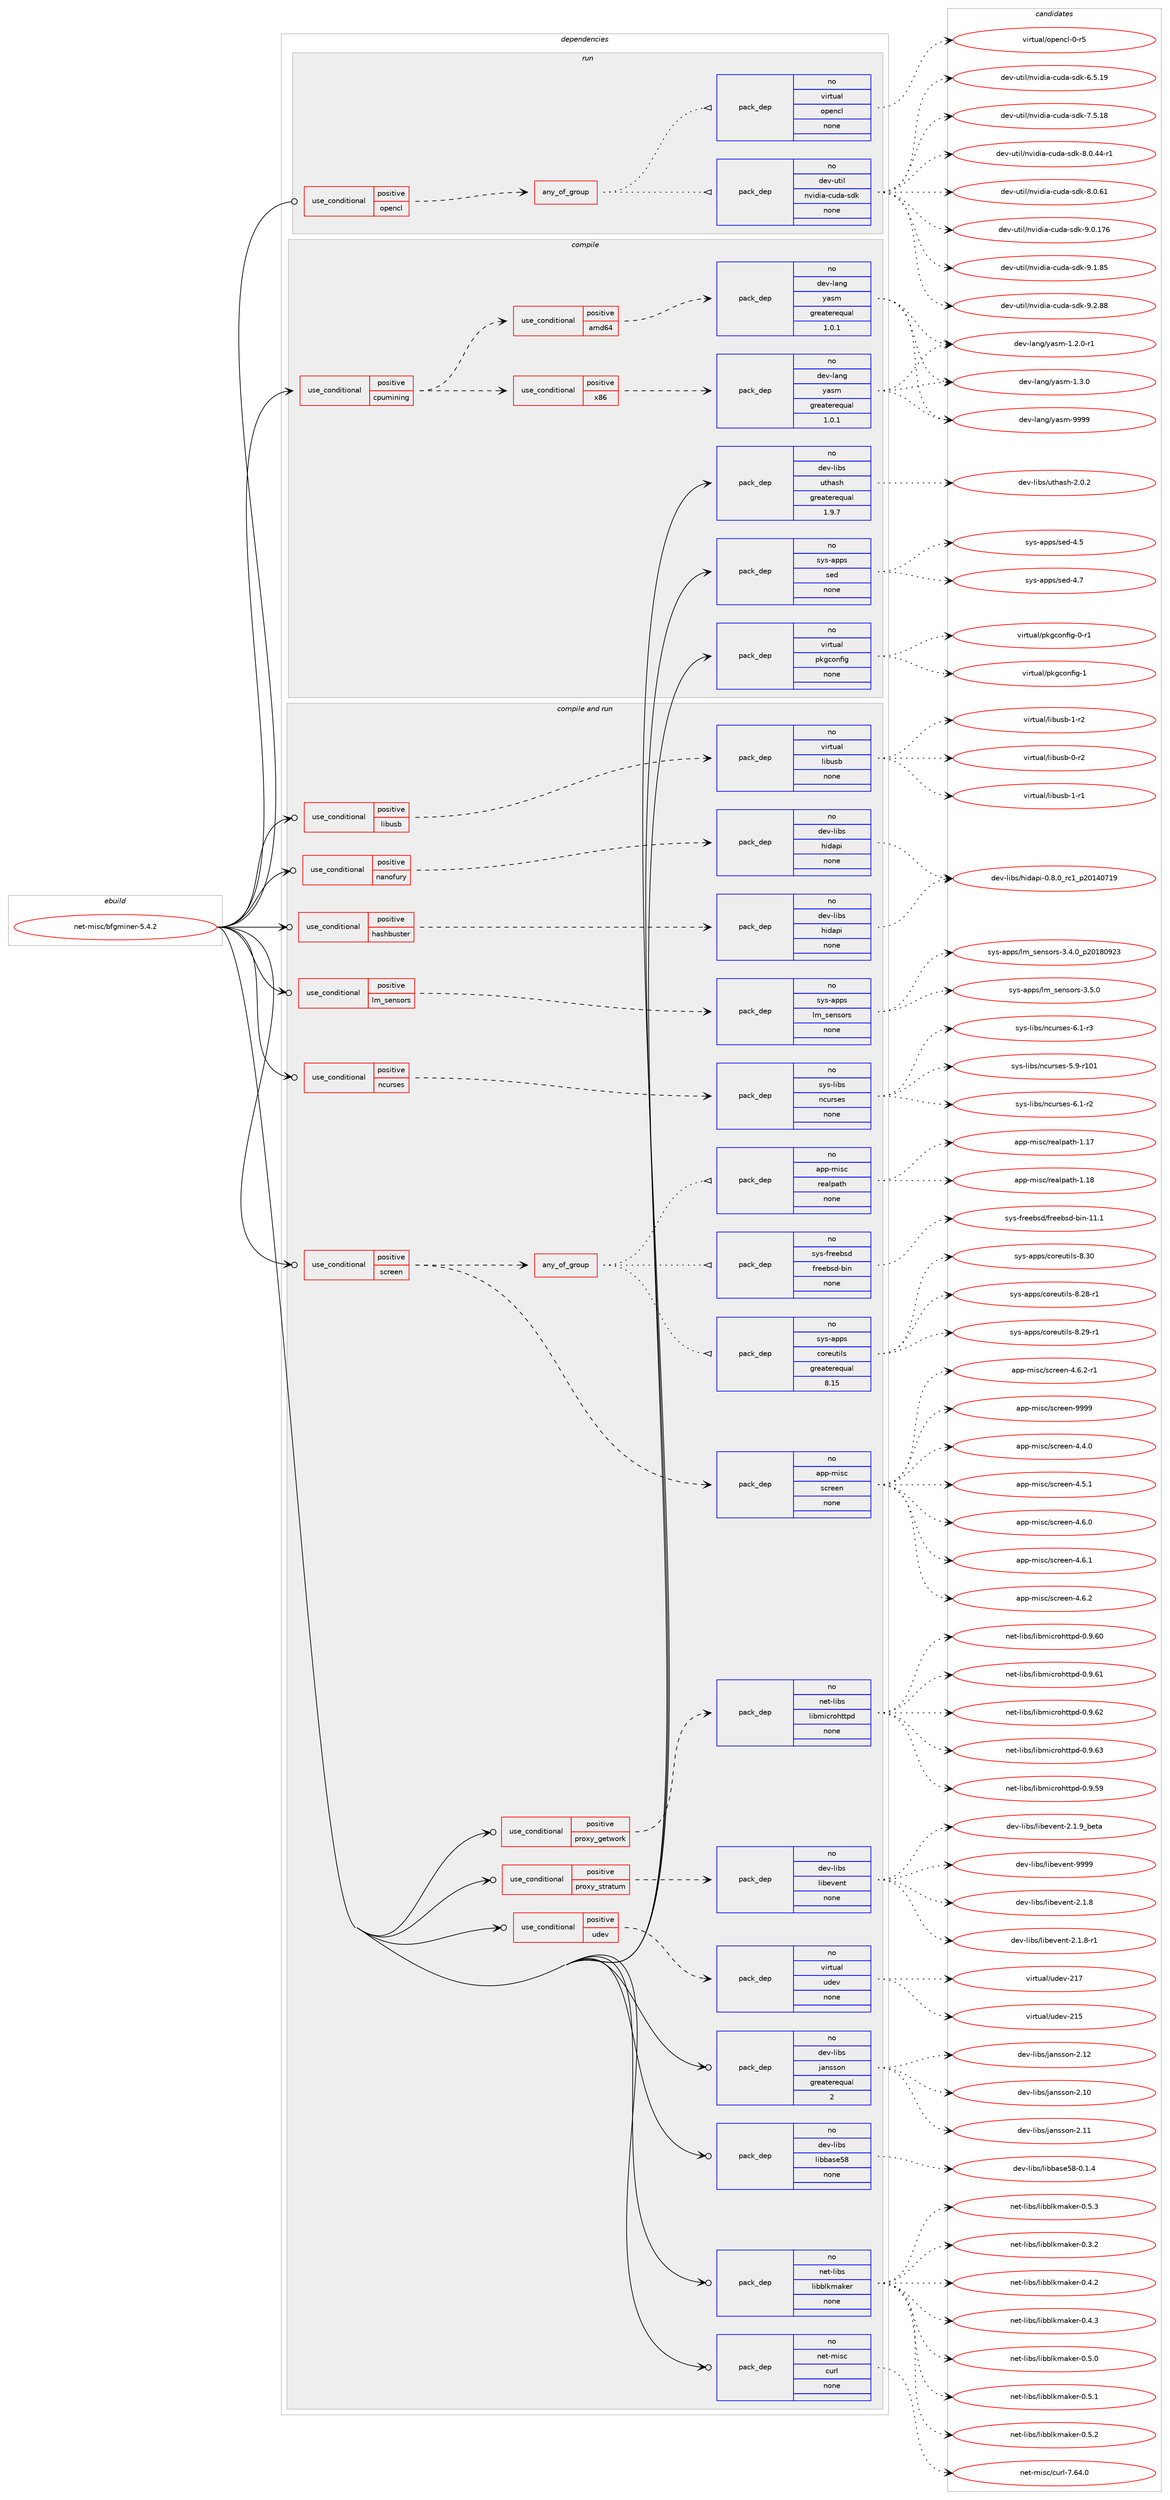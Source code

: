 digraph prolog {

# *************
# Graph options
# *************

newrank=true;
concentrate=true;
compound=true;
graph [rankdir=LR,fontname=Helvetica,fontsize=10,ranksep=1.5];#, ranksep=2.5, nodesep=0.2];
edge  [arrowhead=vee];
node  [fontname=Helvetica,fontsize=10];

# **********
# The ebuild
# **********

subgraph cluster_leftcol {
color=gray;
rank=same;
label=<<i>ebuild</i>>;
id [label="net-misc/bfgminer-5.4.2", color=red, width=4, href="../net-misc/bfgminer-5.4.2.svg"];
}

# ****************
# The dependencies
# ****************

subgraph cluster_midcol {
color=gray;
label=<<i>dependencies</i>>;
subgraph cluster_compile {
fillcolor="#eeeeee";
style=filled;
label=<<i>compile</i>>;
subgraph cond447863 {
dependency1665874 [label=<<TABLE BORDER="0" CELLBORDER="1" CELLSPACING="0" CELLPADDING="4"><TR><TD ROWSPAN="3" CELLPADDING="10">use_conditional</TD></TR><TR><TD>positive</TD></TR><TR><TD>cpumining</TD></TR></TABLE>>, shape=none, color=red];
subgraph cond447864 {
dependency1665875 [label=<<TABLE BORDER="0" CELLBORDER="1" CELLSPACING="0" CELLPADDING="4"><TR><TD ROWSPAN="3" CELLPADDING="10">use_conditional</TD></TR><TR><TD>positive</TD></TR><TR><TD>amd64</TD></TR></TABLE>>, shape=none, color=red];
subgraph pack1190917 {
dependency1665876 [label=<<TABLE BORDER="0" CELLBORDER="1" CELLSPACING="0" CELLPADDING="4" WIDTH="220"><TR><TD ROWSPAN="6" CELLPADDING="30">pack_dep</TD></TR><TR><TD WIDTH="110">no</TD></TR><TR><TD>dev-lang</TD></TR><TR><TD>yasm</TD></TR><TR><TD>greaterequal</TD></TR><TR><TD>1.0.1</TD></TR></TABLE>>, shape=none, color=blue];
}
dependency1665875:e -> dependency1665876:w [weight=20,style="dashed",arrowhead="vee"];
}
dependency1665874:e -> dependency1665875:w [weight=20,style="dashed",arrowhead="vee"];
subgraph cond447865 {
dependency1665877 [label=<<TABLE BORDER="0" CELLBORDER="1" CELLSPACING="0" CELLPADDING="4"><TR><TD ROWSPAN="3" CELLPADDING="10">use_conditional</TD></TR><TR><TD>positive</TD></TR><TR><TD>x86</TD></TR></TABLE>>, shape=none, color=red];
subgraph pack1190918 {
dependency1665878 [label=<<TABLE BORDER="0" CELLBORDER="1" CELLSPACING="0" CELLPADDING="4" WIDTH="220"><TR><TD ROWSPAN="6" CELLPADDING="30">pack_dep</TD></TR><TR><TD WIDTH="110">no</TD></TR><TR><TD>dev-lang</TD></TR><TR><TD>yasm</TD></TR><TR><TD>greaterequal</TD></TR><TR><TD>1.0.1</TD></TR></TABLE>>, shape=none, color=blue];
}
dependency1665877:e -> dependency1665878:w [weight=20,style="dashed",arrowhead="vee"];
}
dependency1665874:e -> dependency1665877:w [weight=20,style="dashed",arrowhead="vee"];
}
id:e -> dependency1665874:w [weight=20,style="solid",arrowhead="vee"];
subgraph pack1190919 {
dependency1665879 [label=<<TABLE BORDER="0" CELLBORDER="1" CELLSPACING="0" CELLPADDING="4" WIDTH="220"><TR><TD ROWSPAN="6" CELLPADDING="30">pack_dep</TD></TR><TR><TD WIDTH="110">no</TD></TR><TR><TD>dev-libs</TD></TR><TR><TD>uthash</TD></TR><TR><TD>greaterequal</TD></TR><TR><TD>1.9.7</TD></TR></TABLE>>, shape=none, color=blue];
}
id:e -> dependency1665879:w [weight=20,style="solid",arrowhead="vee"];
subgraph pack1190920 {
dependency1665880 [label=<<TABLE BORDER="0" CELLBORDER="1" CELLSPACING="0" CELLPADDING="4" WIDTH="220"><TR><TD ROWSPAN="6" CELLPADDING="30">pack_dep</TD></TR><TR><TD WIDTH="110">no</TD></TR><TR><TD>sys-apps</TD></TR><TR><TD>sed</TD></TR><TR><TD>none</TD></TR><TR><TD></TD></TR></TABLE>>, shape=none, color=blue];
}
id:e -> dependency1665880:w [weight=20,style="solid",arrowhead="vee"];
subgraph pack1190921 {
dependency1665881 [label=<<TABLE BORDER="0" CELLBORDER="1" CELLSPACING="0" CELLPADDING="4" WIDTH="220"><TR><TD ROWSPAN="6" CELLPADDING="30">pack_dep</TD></TR><TR><TD WIDTH="110">no</TD></TR><TR><TD>virtual</TD></TR><TR><TD>pkgconfig</TD></TR><TR><TD>none</TD></TR><TR><TD></TD></TR></TABLE>>, shape=none, color=blue];
}
id:e -> dependency1665881:w [weight=20,style="solid",arrowhead="vee"];
}
subgraph cluster_compileandrun {
fillcolor="#eeeeee";
style=filled;
label=<<i>compile and run</i>>;
subgraph cond447866 {
dependency1665882 [label=<<TABLE BORDER="0" CELLBORDER="1" CELLSPACING="0" CELLPADDING="4"><TR><TD ROWSPAN="3" CELLPADDING="10">use_conditional</TD></TR><TR><TD>positive</TD></TR><TR><TD>hashbuster</TD></TR></TABLE>>, shape=none, color=red];
subgraph pack1190922 {
dependency1665883 [label=<<TABLE BORDER="0" CELLBORDER="1" CELLSPACING="0" CELLPADDING="4" WIDTH="220"><TR><TD ROWSPAN="6" CELLPADDING="30">pack_dep</TD></TR><TR><TD WIDTH="110">no</TD></TR><TR><TD>dev-libs</TD></TR><TR><TD>hidapi</TD></TR><TR><TD>none</TD></TR><TR><TD></TD></TR></TABLE>>, shape=none, color=blue];
}
dependency1665882:e -> dependency1665883:w [weight=20,style="dashed",arrowhead="vee"];
}
id:e -> dependency1665882:w [weight=20,style="solid",arrowhead="odotvee"];
subgraph cond447867 {
dependency1665884 [label=<<TABLE BORDER="0" CELLBORDER="1" CELLSPACING="0" CELLPADDING="4"><TR><TD ROWSPAN="3" CELLPADDING="10">use_conditional</TD></TR><TR><TD>positive</TD></TR><TR><TD>libusb</TD></TR></TABLE>>, shape=none, color=red];
subgraph pack1190923 {
dependency1665885 [label=<<TABLE BORDER="0" CELLBORDER="1" CELLSPACING="0" CELLPADDING="4" WIDTH="220"><TR><TD ROWSPAN="6" CELLPADDING="30">pack_dep</TD></TR><TR><TD WIDTH="110">no</TD></TR><TR><TD>virtual</TD></TR><TR><TD>libusb</TD></TR><TR><TD>none</TD></TR><TR><TD></TD></TR></TABLE>>, shape=none, color=blue];
}
dependency1665884:e -> dependency1665885:w [weight=20,style="dashed",arrowhead="vee"];
}
id:e -> dependency1665884:w [weight=20,style="solid",arrowhead="odotvee"];
subgraph cond447868 {
dependency1665886 [label=<<TABLE BORDER="0" CELLBORDER="1" CELLSPACING="0" CELLPADDING="4"><TR><TD ROWSPAN="3" CELLPADDING="10">use_conditional</TD></TR><TR><TD>positive</TD></TR><TR><TD>lm_sensors</TD></TR></TABLE>>, shape=none, color=red];
subgraph pack1190924 {
dependency1665887 [label=<<TABLE BORDER="0" CELLBORDER="1" CELLSPACING="0" CELLPADDING="4" WIDTH="220"><TR><TD ROWSPAN="6" CELLPADDING="30">pack_dep</TD></TR><TR><TD WIDTH="110">no</TD></TR><TR><TD>sys-apps</TD></TR><TR><TD>lm_sensors</TD></TR><TR><TD>none</TD></TR><TR><TD></TD></TR></TABLE>>, shape=none, color=blue];
}
dependency1665886:e -> dependency1665887:w [weight=20,style="dashed",arrowhead="vee"];
}
id:e -> dependency1665886:w [weight=20,style="solid",arrowhead="odotvee"];
subgraph cond447869 {
dependency1665888 [label=<<TABLE BORDER="0" CELLBORDER="1" CELLSPACING="0" CELLPADDING="4"><TR><TD ROWSPAN="3" CELLPADDING="10">use_conditional</TD></TR><TR><TD>positive</TD></TR><TR><TD>nanofury</TD></TR></TABLE>>, shape=none, color=red];
subgraph pack1190925 {
dependency1665889 [label=<<TABLE BORDER="0" CELLBORDER="1" CELLSPACING="0" CELLPADDING="4" WIDTH="220"><TR><TD ROWSPAN="6" CELLPADDING="30">pack_dep</TD></TR><TR><TD WIDTH="110">no</TD></TR><TR><TD>dev-libs</TD></TR><TR><TD>hidapi</TD></TR><TR><TD>none</TD></TR><TR><TD></TD></TR></TABLE>>, shape=none, color=blue];
}
dependency1665888:e -> dependency1665889:w [weight=20,style="dashed",arrowhead="vee"];
}
id:e -> dependency1665888:w [weight=20,style="solid",arrowhead="odotvee"];
subgraph cond447870 {
dependency1665890 [label=<<TABLE BORDER="0" CELLBORDER="1" CELLSPACING="0" CELLPADDING="4"><TR><TD ROWSPAN="3" CELLPADDING="10">use_conditional</TD></TR><TR><TD>positive</TD></TR><TR><TD>ncurses</TD></TR></TABLE>>, shape=none, color=red];
subgraph pack1190926 {
dependency1665891 [label=<<TABLE BORDER="0" CELLBORDER="1" CELLSPACING="0" CELLPADDING="4" WIDTH="220"><TR><TD ROWSPAN="6" CELLPADDING="30">pack_dep</TD></TR><TR><TD WIDTH="110">no</TD></TR><TR><TD>sys-libs</TD></TR><TR><TD>ncurses</TD></TR><TR><TD>none</TD></TR><TR><TD></TD></TR></TABLE>>, shape=none, color=blue];
}
dependency1665890:e -> dependency1665891:w [weight=20,style="dashed",arrowhead="vee"];
}
id:e -> dependency1665890:w [weight=20,style="solid",arrowhead="odotvee"];
subgraph cond447871 {
dependency1665892 [label=<<TABLE BORDER="0" CELLBORDER="1" CELLSPACING="0" CELLPADDING="4"><TR><TD ROWSPAN="3" CELLPADDING="10">use_conditional</TD></TR><TR><TD>positive</TD></TR><TR><TD>proxy_getwork</TD></TR></TABLE>>, shape=none, color=red];
subgraph pack1190927 {
dependency1665893 [label=<<TABLE BORDER="0" CELLBORDER="1" CELLSPACING="0" CELLPADDING="4" WIDTH="220"><TR><TD ROWSPAN="6" CELLPADDING="30">pack_dep</TD></TR><TR><TD WIDTH="110">no</TD></TR><TR><TD>net-libs</TD></TR><TR><TD>libmicrohttpd</TD></TR><TR><TD>none</TD></TR><TR><TD></TD></TR></TABLE>>, shape=none, color=blue];
}
dependency1665892:e -> dependency1665893:w [weight=20,style="dashed",arrowhead="vee"];
}
id:e -> dependency1665892:w [weight=20,style="solid",arrowhead="odotvee"];
subgraph cond447872 {
dependency1665894 [label=<<TABLE BORDER="0" CELLBORDER="1" CELLSPACING="0" CELLPADDING="4"><TR><TD ROWSPAN="3" CELLPADDING="10">use_conditional</TD></TR><TR><TD>positive</TD></TR><TR><TD>proxy_stratum</TD></TR></TABLE>>, shape=none, color=red];
subgraph pack1190928 {
dependency1665895 [label=<<TABLE BORDER="0" CELLBORDER="1" CELLSPACING="0" CELLPADDING="4" WIDTH="220"><TR><TD ROWSPAN="6" CELLPADDING="30">pack_dep</TD></TR><TR><TD WIDTH="110">no</TD></TR><TR><TD>dev-libs</TD></TR><TR><TD>libevent</TD></TR><TR><TD>none</TD></TR><TR><TD></TD></TR></TABLE>>, shape=none, color=blue];
}
dependency1665894:e -> dependency1665895:w [weight=20,style="dashed",arrowhead="vee"];
}
id:e -> dependency1665894:w [weight=20,style="solid",arrowhead="odotvee"];
subgraph cond447873 {
dependency1665896 [label=<<TABLE BORDER="0" CELLBORDER="1" CELLSPACING="0" CELLPADDING="4"><TR><TD ROWSPAN="3" CELLPADDING="10">use_conditional</TD></TR><TR><TD>positive</TD></TR><TR><TD>screen</TD></TR></TABLE>>, shape=none, color=red];
subgraph pack1190929 {
dependency1665897 [label=<<TABLE BORDER="0" CELLBORDER="1" CELLSPACING="0" CELLPADDING="4" WIDTH="220"><TR><TD ROWSPAN="6" CELLPADDING="30">pack_dep</TD></TR><TR><TD WIDTH="110">no</TD></TR><TR><TD>app-misc</TD></TR><TR><TD>screen</TD></TR><TR><TD>none</TD></TR><TR><TD></TD></TR></TABLE>>, shape=none, color=blue];
}
dependency1665896:e -> dependency1665897:w [weight=20,style="dashed",arrowhead="vee"];
subgraph any26306 {
dependency1665898 [label=<<TABLE BORDER="0" CELLBORDER="1" CELLSPACING="0" CELLPADDING="4"><TR><TD CELLPADDING="10">any_of_group</TD></TR></TABLE>>, shape=none, color=red];subgraph pack1190930 {
dependency1665899 [label=<<TABLE BORDER="0" CELLBORDER="1" CELLSPACING="0" CELLPADDING="4" WIDTH="220"><TR><TD ROWSPAN="6" CELLPADDING="30">pack_dep</TD></TR><TR><TD WIDTH="110">no</TD></TR><TR><TD>sys-apps</TD></TR><TR><TD>coreutils</TD></TR><TR><TD>greaterequal</TD></TR><TR><TD>8.15</TD></TR></TABLE>>, shape=none, color=blue];
}
dependency1665898:e -> dependency1665899:w [weight=20,style="dotted",arrowhead="oinv"];
subgraph pack1190931 {
dependency1665900 [label=<<TABLE BORDER="0" CELLBORDER="1" CELLSPACING="0" CELLPADDING="4" WIDTH="220"><TR><TD ROWSPAN="6" CELLPADDING="30">pack_dep</TD></TR><TR><TD WIDTH="110">no</TD></TR><TR><TD>sys-freebsd</TD></TR><TR><TD>freebsd-bin</TD></TR><TR><TD>none</TD></TR><TR><TD></TD></TR></TABLE>>, shape=none, color=blue];
}
dependency1665898:e -> dependency1665900:w [weight=20,style="dotted",arrowhead="oinv"];
subgraph pack1190932 {
dependency1665901 [label=<<TABLE BORDER="0" CELLBORDER="1" CELLSPACING="0" CELLPADDING="4" WIDTH="220"><TR><TD ROWSPAN="6" CELLPADDING="30">pack_dep</TD></TR><TR><TD WIDTH="110">no</TD></TR><TR><TD>app-misc</TD></TR><TR><TD>realpath</TD></TR><TR><TD>none</TD></TR><TR><TD></TD></TR></TABLE>>, shape=none, color=blue];
}
dependency1665898:e -> dependency1665901:w [weight=20,style="dotted",arrowhead="oinv"];
}
dependency1665896:e -> dependency1665898:w [weight=20,style="dashed",arrowhead="vee"];
}
id:e -> dependency1665896:w [weight=20,style="solid",arrowhead="odotvee"];
subgraph cond447874 {
dependency1665902 [label=<<TABLE BORDER="0" CELLBORDER="1" CELLSPACING="0" CELLPADDING="4"><TR><TD ROWSPAN="3" CELLPADDING="10">use_conditional</TD></TR><TR><TD>positive</TD></TR><TR><TD>udev</TD></TR></TABLE>>, shape=none, color=red];
subgraph pack1190933 {
dependency1665903 [label=<<TABLE BORDER="0" CELLBORDER="1" CELLSPACING="0" CELLPADDING="4" WIDTH="220"><TR><TD ROWSPAN="6" CELLPADDING="30">pack_dep</TD></TR><TR><TD WIDTH="110">no</TD></TR><TR><TD>virtual</TD></TR><TR><TD>udev</TD></TR><TR><TD>none</TD></TR><TR><TD></TD></TR></TABLE>>, shape=none, color=blue];
}
dependency1665902:e -> dependency1665903:w [weight=20,style="dashed",arrowhead="vee"];
}
id:e -> dependency1665902:w [weight=20,style="solid",arrowhead="odotvee"];
subgraph pack1190934 {
dependency1665904 [label=<<TABLE BORDER="0" CELLBORDER="1" CELLSPACING="0" CELLPADDING="4" WIDTH="220"><TR><TD ROWSPAN="6" CELLPADDING="30">pack_dep</TD></TR><TR><TD WIDTH="110">no</TD></TR><TR><TD>dev-libs</TD></TR><TR><TD>jansson</TD></TR><TR><TD>greaterequal</TD></TR><TR><TD>2</TD></TR></TABLE>>, shape=none, color=blue];
}
id:e -> dependency1665904:w [weight=20,style="solid",arrowhead="odotvee"];
subgraph pack1190935 {
dependency1665905 [label=<<TABLE BORDER="0" CELLBORDER="1" CELLSPACING="0" CELLPADDING="4" WIDTH="220"><TR><TD ROWSPAN="6" CELLPADDING="30">pack_dep</TD></TR><TR><TD WIDTH="110">no</TD></TR><TR><TD>dev-libs</TD></TR><TR><TD>libbase58</TD></TR><TR><TD>none</TD></TR><TR><TD></TD></TR></TABLE>>, shape=none, color=blue];
}
id:e -> dependency1665905:w [weight=20,style="solid",arrowhead="odotvee"];
subgraph pack1190936 {
dependency1665906 [label=<<TABLE BORDER="0" CELLBORDER="1" CELLSPACING="0" CELLPADDING="4" WIDTH="220"><TR><TD ROWSPAN="6" CELLPADDING="30">pack_dep</TD></TR><TR><TD WIDTH="110">no</TD></TR><TR><TD>net-libs</TD></TR><TR><TD>libblkmaker</TD></TR><TR><TD>none</TD></TR><TR><TD></TD></TR></TABLE>>, shape=none, color=blue];
}
id:e -> dependency1665906:w [weight=20,style="solid",arrowhead="odotvee"];
subgraph pack1190937 {
dependency1665907 [label=<<TABLE BORDER="0" CELLBORDER="1" CELLSPACING="0" CELLPADDING="4" WIDTH="220"><TR><TD ROWSPAN="6" CELLPADDING="30">pack_dep</TD></TR><TR><TD WIDTH="110">no</TD></TR><TR><TD>net-misc</TD></TR><TR><TD>curl</TD></TR><TR><TD>none</TD></TR><TR><TD></TD></TR></TABLE>>, shape=none, color=blue];
}
id:e -> dependency1665907:w [weight=20,style="solid",arrowhead="odotvee"];
}
subgraph cluster_run {
fillcolor="#eeeeee";
style=filled;
label=<<i>run</i>>;
subgraph cond447875 {
dependency1665908 [label=<<TABLE BORDER="0" CELLBORDER="1" CELLSPACING="0" CELLPADDING="4"><TR><TD ROWSPAN="3" CELLPADDING="10">use_conditional</TD></TR><TR><TD>positive</TD></TR><TR><TD>opencl</TD></TR></TABLE>>, shape=none, color=red];
subgraph any26307 {
dependency1665909 [label=<<TABLE BORDER="0" CELLBORDER="1" CELLSPACING="0" CELLPADDING="4"><TR><TD CELLPADDING="10">any_of_group</TD></TR></TABLE>>, shape=none, color=red];subgraph pack1190938 {
dependency1665910 [label=<<TABLE BORDER="0" CELLBORDER="1" CELLSPACING="0" CELLPADDING="4" WIDTH="220"><TR><TD ROWSPAN="6" CELLPADDING="30">pack_dep</TD></TR><TR><TD WIDTH="110">no</TD></TR><TR><TD>virtual</TD></TR><TR><TD>opencl</TD></TR><TR><TD>none</TD></TR><TR><TD></TD></TR></TABLE>>, shape=none, color=blue];
}
dependency1665909:e -> dependency1665910:w [weight=20,style="dotted",arrowhead="oinv"];
subgraph pack1190939 {
dependency1665911 [label=<<TABLE BORDER="0" CELLBORDER="1" CELLSPACING="0" CELLPADDING="4" WIDTH="220"><TR><TD ROWSPAN="6" CELLPADDING="30">pack_dep</TD></TR><TR><TD WIDTH="110">no</TD></TR><TR><TD>dev-util</TD></TR><TR><TD>nvidia-cuda-sdk</TD></TR><TR><TD>none</TD></TR><TR><TD></TD></TR></TABLE>>, shape=none, color=blue];
}
dependency1665909:e -> dependency1665911:w [weight=20,style="dotted",arrowhead="oinv"];
}
dependency1665908:e -> dependency1665909:w [weight=20,style="dashed",arrowhead="vee"];
}
id:e -> dependency1665908:w [weight=20,style="solid",arrowhead="odot"];
}
}

# **************
# The candidates
# **************

subgraph cluster_choices {
rank=same;
color=gray;
label=<<i>candidates</i>>;

subgraph choice1190917 {
color=black;
nodesep=1;
choice100101118451089711010347121971151094549465046484511449 [label="dev-lang/yasm-1.2.0-r1", color=red, width=4,href="../dev-lang/yasm-1.2.0-r1.svg"];
choice10010111845108971101034712197115109454946514648 [label="dev-lang/yasm-1.3.0", color=red, width=4,href="../dev-lang/yasm-1.3.0.svg"];
choice100101118451089711010347121971151094557575757 [label="dev-lang/yasm-9999", color=red, width=4,href="../dev-lang/yasm-9999.svg"];
dependency1665876:e -> choice100101118451089711010347121971151094549465046484511449:w [style=dotted,weight="100"];
dependency1665876:e -> choice10010111845108971101034712197115109454946514648:w [style=dotted,weight="100"];
dependency1665876:e -> choice100101118451089711010347121971151094557575757:w [style=dotted,weight="100"];
}
subgraph choice1190918 {
color=black;
nodesep=1;
choice100101118451089711010347121971151094549465046484511449 [label="dev-lang/yasm-1.2.0-r1", color=red, width=4,href="../dev-lang/yasm-1.2.0-r1.svg"];
choice10010111845108971101034712197115109454946514648 [label="dev-lang/yasm-1.3.0", color=red, width=4,href="../dev-lang/yasm-1.3.0.svg"];
choice100101118451089711010347121971151094557575757 [label="dev-lang/yasm-9999", color=red, width=4,href="../dev-lang/yasm-9999.svg"];
dependency1665878:e -> choice100101118451089711010347121971151094549465046484511449:w [style=dotted,weight="100"];
dependency1665878:e -> choice10010111845108971101034712197115109454946514648:w [style=dotted,weight="100"];
dependency1665878:e -> choice100101118451089711010347121971151094557575757:w [style=dotted,weight="100"];
}
subgraph choice1190919 {
color=black;
nodesep=1;
choice10010111845108105981154711711610497115104455046484650 [label="dev-libs/uthash-2.0.2", color=red, width=4,href="../dev-libs/uthash-2.0.2.svg"];
dependency1665879:e -> choice10010111845108105981154711711610497115104455046484650:w [style=dotted,weight="100"];
}
subgraph choice1190920 {
color=black;
nodesep=1;
choice11512111545971121121154711510110045524653 [label="sys-apps/sed-4.5", color=red, width=4,href="../sys-apps/sed-4.5.svg"];
choice11512111545971121121154711510110045524655 [label="sys-apps/sed-4.7", color=red, width=4,href="../sys-apps/sed-4.7.svg"];
dependency1665880:e -> choice11512111545971121121154711510110045524653:w [style=dotted,weight="100"];
dependency1665880:e -> choice11512111545971121121154711510110045524655:w [style=dotted,weight="100"];
}
subgraph choice1190921 {
color=black;
nodesep=1;
choice11810511411611797108471121071039911111010210510345484511449 [label="virtual/pkgconfig-0-r1", color=red, width=4,href="../virtual/pkgconfig-0-r1.svg"];
choice1181051141161179710847112107103991111101021051034549 [label="virtual/pkgconfig-1", color=red, width=4,href="../virtual/pkgconfig-1.svg"];
dependency1665881:e -> choice11810511411611797108471121071039911111010210510345484511449:w [style=dotted,weight="100"];
dependency1665881:e -> choice1181051141161179710847112107103991111101021051034549:w [style=dotted,weight="100"];
}
subgraph choice1190922 {
color=black;
nodesep=1;
choice10010111845108105981154710410510097112105454846564648951149949951125048495248554957 [label="dev-libs/hidapi-0.8.0_rc1_p20140719", color=red, width=4,href="../dev-libs/hidapi-0.8.0_rc1_p20140719.svg"];
dependency1665883:e -> choice10010111845108105981154710410510097112105454846564648951149949951125048495248554957:w [style=dotted,weight="100"];
}
subgraph choice1190923 {
color=black;
nodesep=1;
choice1181051141161179710847108105981171159845484511450 [label="virtual/libusb-0-r2", color=red, width=4,href="../virtual/libusb-0-r2.svg"];
choice1181051141161179710847108105981171159845494511449 [label="virtual/libusb-1-r1", color=red, width=4,href="../virtual/libusb-1-r1.svg"];
choice1181051141161179710847108105981171159845494511450 [label="virtual/libusb-1-r2", color=red, width=4,href="../virtual/libusb-1-r2.svg"];
dependency1665885:e -> choice1181051141161179710847108105981171159845484511450:w [style=dotted,weight="100"];
dependency1665885:e -> choice1181051141161179710847108105981171159845494511449:w [style=dotted,weight="100"];
dependency1665885:e -> choice1181051141161179710847108105981171159845494511450:w [style=dotted,weight="100"];
}
subgraph choice1190924 {
color=black;
nodesep=1;
choice11512111545971121121154710810995115101110115111114115455146524648951125048495648575051 [label="sys-apps/lm_sensors-3.4.0_p20180923", color=red, width=4,href="../sys-apps/lm_sensors-3.4.0_p20180923.svg"];
choice11512111545971121121154710810995115101110115111114115455146534648 [label="sys-apps/lm_sensors-3.5.0", color=red, width=4,href="../sys-apps/lm_sensors-3.5.0.svg"];
dependency1665887:e -> choice11512111545971121121154710810995115101110115111114115455146524648951125048495648575051:w [style=dotted,weight="100"];
dependency1665887:e -> choice11512111545971121121154710810995115101110115111114115455146534648:w [style=dotted,weight="100"];
}
subgraph choice1190925 {
color=black;
nodesep=1;
choice10010111845108105981154710410510097112105454846564648951149949951125048495248554957 [label="dev-libs/hidapi-0.8.0_rc1_p20140719", color=red, width=4,href="../dev-libs/hidapi-0.8.0_rc1_p20140719.svg"];
dependency1665889:e -> choice10010111845108105981154710410510097112105454846564648951149949951125048495248554957:w [style=dotted,weight="100"];
}
subgraph choice1190926 {
color=black;
nodesep=1;
choice115121115451081059811547110991171141151011154553465745114494849 [label="sys-libs/ncurses-5.9-r101", color=red, width=4,href="../sys-libs/ncurses-5.9-r101.svg"];
choice11512111545108105981154711099117114115101115455446494511450 [label="sys-libs/ncurses-6.1-r2", color=red, width=4,href="../sys-libs/ncurses-6.1-r2.svg"];
choice11512111545108105981154711099117114115101115455446494511451 [label="sys-libs/ncurses-6.1-r3", color=red, width=4,href="../sys-libs/ncurses-6.1-r3.svg"];
dependency1665891:e -> choice115121115451081059811547110991171141151011154553465745114494849:w [style=dotted,weight="100"];
dependency1665891:e -> choice11512111545108105981154711099117114115101115455446494511450:w [style=dotted,weight="100"];
dependency1665891:e -> choice11512111545108105981154711099117114115101115455446494511451:w [style=dotted,weight="100"];
}
subgraph choice1190927 {
color=black;
nodesep=1;
choice110101116451081059811547108105981091059911411110411611611210045484657465357 [label="net-libs/libmicrohttpd-0.9.59", color=red, width=4,href="../net-libs/libmicrohttpd-0.9.59.svg"];
choice110101116451081059811547108105981091059911411110411611611210045484657465448 [label="net-libs/libmicrohttpd-0.9.60", color=red, width=4,href="../net-libs/libmicrohttpd-0.9.60.svg"];
choice110101116451081059811547108105981091059911411110411611611210045484657465449 [label="net-libs/libmicrohttpd-0.9.61", color=red, width=4,href="../net-libs/libmicrohttpd-0.9.61.svg"];
choice110101116451081059811547108105981091059911411110411611611210045484657465450 [label="net-libs/libmicrohttpd-0.9.62", color=red, width=4,href="../net-libs/libmicrohttpd-0.9.62.svg"];
choice110101116451081059811547108105981091059911411110411611611210045484657465451 [label="net-libs/libmicrohttpd-0.9.63", color=red, width=4,href="../net-libs/libmicrohttpd-0.9.63.svg"];
dependency1665893:e -> choice110101116451081059811547108105981091059911411110411611611210045484657465357:w [style=dotted,weight="100"];
dependency1665893:e -> choice110101116451081059811547108105981091059911411110411611611210045484657465448:w [style=dotted,weight="100"];
dependency1665893:e -> choice110101116451081059811547108105981091059911411110411611611210045484657465449:w [style=dotted,weight="100"];
dependency1665893:e -> choice110101116451081059811547108105981091059911411110411611611210045484657465450:w [style=dotted,weight="100"];
dependency1665893:e -> choice110101116451081059811547108105981091059911411110411611611210045484657465451:w [style=dotted,weight="100"];
}
subgraph choice1190928 {
color=black;
nodesep=1;
choice10010111845108105981154710810598101118101110116455046494656 [label="dev-libs/libevent-2.1.8", color=red, width=4,href="../dev-libs/libevent-2.1.8.svg"];
choice100101118451081059811547108105981011181011101164550464946564511449 [label="dev-libs/libevent-2.1.8-r1", color=red, width=4,href="../dev-libs/libevent-2.1.8-r1.svg"];
choice10010111845108105981154710810598101118101110116455046494657959810111697 [label="dev-libs/libevent-2.1.9_beta", color=red, width=4,href="../dev-libs/libevent-2.1.9_beta.svg"];
choice100101118451081059811547108105981011181011101164557575757 [label="dev-libs/libevent-9999", color=red, width=4,href="../dev-libs/libevent-9999.svg"];
dependency1665895:e -> choice10010111845108105981154710810598101118101110116455046494656:w [style=dotted,weight="100"];
dependency1665895:e -> choice100101118451081059811547108105981011181011101164550464946564511449:w [style=dotted,weight="100"];
dependency1665895:e -> choice10010111845108105981154710810598101118101110116455046494657959810111697:w [style=dotted,weight="100"];
dependency1665895:e -> choice100101118451081059811547108105981011181011101164557575757:w [style=dotted,weight="100"];
}
subgraph choice1190929 {
color=black;
nodesep=1;
choice9711211245109105115994711599114101101110455246524648 [label="app-misc/screen-4.4.0", color=red, width=4,href="../app-misc/screen-4.4.0.svg"];
choice9711211245109105115994711599114101101110455246534649 [label="app-misc/screen-4.5.1", color=red, width=4,href="../app-misc/screen-4.5.1.svg"];
choice9711211245109105115994711599114101101110455246544648 [label="app-misc/screen-4.6.0", color=red, width=4,href="../app-misc/screen-4.6.0.svg"];
choice9711211245109105115994711599114101101110455246544649 [label="app-misc/screen-4.6.1", color=red, width=4,href="../app-misc/screen-4.6.1.svg"];
choice9711211245109105115994711599114101101110455246544650 [label="app-misc/screen-4.6.2", color=red, width=4,href="../app-misc/screen-4.6.2.svg"];
choice97112112451091051159947115991141011011104552465446504511449 [label="app-misc/screen-4.6.2-r1", color=red, width=4,href="../app-misc/screen-4.6.2-r1.svg"];
choice97112112451091051159947115991141011011104557575757 [label="app-misc/screen-9999", color=red, width=4,href="../app-misc/screen-9999.svg"];
dependency1665897:e -> choice9711211245109105115994711599114101101110455246524648:w [style=dotted,weight="100"];
dependency1665897:e -> choice9711211245109105115994711599114101101110455246534649:w [style=dotted,weight="100"];
dependency1665897:e -> choice9711211245109105115994711599114101101110455246544648:w [style=dotted,weight="100"];
dependency1665897:e -> choice9711211245109105115994711599114101101110455246544649:w [style=dotted,weight="100"];
dependency1665897:e -> choice9711211245109105115994711599114101101110455246544650:w [style=dotted,weight="100"];
dependency1665897:e -> choice97112112451091051159947115991141011011104552465446504511449:w [style=dotted,weight="100"];
dependency1665897:e -> choice97112112451091051159947115991141011011104557575757:w [style=dotted,weight="100"];
}
subgraph choice1190930 {
color=black;
nodesep=1;
choice1151211154597112112115479911111410111711610510811545564650564511449 [label="sys-apps/coreutils-8.28-r1", color=red, width=4,href="../sys-apps/coreutils-8.28-r1.svg"];
choice1151211154597112112115479911111410111711610510811545564650574511449 [label="sys-apps/coreutils-8.29-r1", color=red, width=4,href="../sys-apps/coreutils-8.29-r1.svg"];
choice115121115459711211211547991111141011171161051081154556465148 [label="sys-apps/coreutils-8.30", color=red, width=4,href="../sys-apps/coreutils-8.30.svg"];
dependency1665899:e -> choice1151211154597112112115479911111410111711610510811545564650564511449:w [style=dotted,weight="100"];
dependency1665899:e -> choice1151211154597112112115479911111410111711610510811545564650574511449:w [style=dotted,weight="100"];
dependency1665899:e -> choice115121115459711211211547991111141011171161051081154556465148:w [style=dotted,weight="100"];
}
subgraph choice1190931 {
color=black;
nodesep=1;
choice1151211154510211410110198115100471021141011019811510045981051104549494649 [label="sys-freebsd/freebsd-bin-11.1", color=red, width=4,href="../sys-freebsd/freebsd-bin-11.1.svg"];
dependency1665900:e -> choice1151211154510211410110198115100471021141011019811510045981051104549494649:w [style=dotted,weight="100"];
}
subgraph choice1190932 {
color=black;
nodesep=1;
choice9711211245109105115994711410197108112971161044549464955 [label="app-misc/realpath-1.17", color=red, width=4,href="../app-misc/realpath-1.17.svg"];
choice9711211245109105115994711410197108112971161044549464956 [label="app-misc/realpath-1.18", color=red, width=4,href="../app-misc/realpath-1.18.svg"];
dependency1665901:e -> choice9711211245109105115994711410197108112971161044549464955:w [style=dotted,weight="100"];
dependency1665901:e -> choice9711211245109105115994711410197108112971161044549464956:w [style=dotted,weight="100"];
}
subgraph choice1190933 {
color=black;
nodesep=1;
choice118105114116117971084711710010111845504953 [label="virtual/udev-215", color=red, width=4,href="../virtual/udev-215.svg"];
choice118105114116117971084711710010111845504955 [label="virtual/udev-217", color=red, width=4,href="../virtual/udev-217.svg"];
dependency1665903:e -> choice118105114116117971084711710010111845504953:w [style=dotted,weight="100"];
dependency1665903:e -> choice118105114116117971084711710010111845504955:w [style=dotted,weight="100"];
}
subgraph choice1190934 {
color=black;
nodesep=1;
choice100101118451081059811547106971101151151111104550464948 [label="dev-libs/jansson-2.10", color=red, width=4,href="../dev-libs/jansson-2.10.svg"];
choice100101118451081059811547106971101151151111104550464949 [label="dev-libs/jansson-2.11", color=red, width=4,href="../dev-libs/jansson-2.11.svg"];
choice100101118451081059811547106971101151151111104550464950 [label="dev-libs/jansson-2.12", color=red, width=4,href="../dev-libs/jansson-2.12.svg"];
dependency1665904:e -> choice100101118451081059811547106971101151151111104550464948:w [style=dotted,weight="100"];
dependency1665904:e -> choice100101118451081059811547106971101151151111104550464949:w [style=dotted,weight="100"];
dependency1665904:e -> choice100101118451081059811547106971101151151111104550464950:w [style=dotted,weight="100"];
}
subgraph choice1190935 {
color=black;
nodesep=1;
choice1001011184510810598115471081059898971151015356454846494652 [label="dev-libs/libbase58-0.1.4", color=red, width=4,href="../dev-libs/libbase58-0.1.4.svg"];
dependency1665905:e -> choice1001011184510810598115471081059898971151015356454846494652:w [style=dotted,weight="100"];
}
subgraph choice1190936 {
color=black;
nodesep=1;
choice110101116451081059811547108105989810810710997107101114454846514650 [label="net-libs/libblkmaker-0.3.2", color=red, width=4,href="../net-libs/libblkmaker-0.3.2.svg"];
choice110101116451081059811547108105989810810710997107101114454846524650 [label="net-libs/libblkmaker-0.4.2", color=red, width=4,href="../net-libs/libblkmaker-0.4.2.svg"];
choice110101116451081059811547108105989810810710997107101114454846524651 [label="net-libs/libblkmaker-0.4.3", color=red, width=4,href="../net-libs/libblkmaker-0.4.3.svg"];
choice110101116451081059811547108105989810810710997107101114454846534648 [label="net-libs/libblkmaker-0.5.0", color=red, width=4,href="../net-libs/libblkmaker-0.5.0.svg"];
choice110101116451081059811547108105989810810710997107101114454846534649 [label="net-libs/libblkmaker-0.5.1", color=red, width=4,href="../net-libs/libblkmaker-0.5.1.svg"];
choice110101116451081059811547108105989810810710997107101114454846534650 [label="net-libs/libblkmaker-0.5.2", color=red, width=4,href="../net-libs/libblkmaker-0.5.2.svg"];
choice110101116451081059811547108105989810810710997107101114454846534651 [label="net-libs/libblkmaker-0.5.3", color=red, width=4,href="../net-libs/libblkmaker-0.5.3.svg"];
dependency1665906:e -> choice110101116451081059811547108105989810810710997107101114454846514650:w [style=dotted,weight="100"];
dependency1665906:e -> choice110101116451081059811547108105989810810710997107101114454846524650:w [style=dotted,weight="100"];
dependency1665906:e -> choice110101116451081059811547108105989810810710997107101114454846524651:w [style=dotted,weight="100"];
dependency1665906:e -> choice110101116451081059811547108105989810810710997107101114454846534648:w [style=dotted,weight="100"];
dependency1665906:e -> choice110101116451081059811547108105989810810710997107101114454846534649:w [style=dotted,weight="100"];
dependency1665906:e -> choice110101116451081059811547108105989810810710997107101114454846534650:w [style=dotted,weight="100"];
dependency1665906:e -> choice110101116451081059811547108105989810810710997107101114454846534651:w [style=dotted,weight="100"];
}
subgraph choice1190937 {
color=black;
nodesep=1;
choice1101011164510910511599479911711410845554654524648 [label="net-misc/curl-7.64.0", color=red, width=4,href="../net-misc/curl-7.64.0.svg"];
dependency1665907:e -> choice1101011164510910511599479911711410845554654524648:w [style=dotted,weight="100"];
}
subgraph choice1190938 {
color=black;
nodesep=1;
choice11810511411611797108471111121011109910845484511453 [label="virtual/opencl-0-r5", color=red, width=4,href="../virtual/opencl-0-r5.svg"];
dependency1665910:e -> choice11810511411611797108471111121011109910845484511453:w [style=dotted,weight="100"];
}
subgraph choice1190939 {
color=black;
nodesep=1;
choice1001011184511711610510847110118105100105974599117100974511510010745544653464957 [label="dev-util/nvidia-cuda-sdk-6.5.19", color=red, width=4,href="../dev-util/nvidia-cuda-sdk-6.5.19.svg"];
choice1001011184511711610510847110118105100105974599117100974511510010745554653464956 [label="dev-util/nvidia-cuda-sdk-7.5.18", color=red, width=4,href="../dev-util/nvidia-cuda-sdk-7.5.18.svg"];
choice10010111845117116105108471101181051001059745991171009745115100107455646484652524511449 [label="dev-util/nvidia-cuda-sdk-8.0.44-r1", color=red, width=4,href="../dev-util/nvidia-cuda-sdk-8.0.44-r1.svg"];
choice1001011184511711610510847110118105100105974599117100974511510010745564648465449 [label="dev-util/nvidia-cuda-sdk-8.0.61", color=red, width=4,href="../dev-util/nvidia-cuda-sdk-8.0.61.svg"];
choice100101118451171161051084711011810510010597459911710097451151001074557464846495554 [label="dev-util/nvidia-cuda-sdk-9.0.176", color=red, width=4,href="../dev-util/nvidia-cuda-sdk-9.0.176.svg"];
choice1001011184511711610510847110118105100105974599117100974511510010745574649465653 [label="dev-util/nvidia-cuda-sdk-9.1.85", color=red, width=4,href="../dev-util/nvidia-cuda-sdk-9.1.85.svg"];
choice1001011184511711610510847110118105100105974599117100974511510010745574650465656 [label="dev-util/nvidia-cuda-sdk-9.2.88", color=red, width=4,href="../dev-util/nvidia-cuda-sdk-9.2.88.svg"];
dependency1665911:e -> choice1001011184511711610510847110118105100105974599117100974511510010745544653464957:w [style=dotted,weight="100"];
dependency1665911:e -> choice1001011184511711610510847110118105100105974599117100974511510010745554653464956:w [style=dotted,weight="100"];
dependency1665911:e -> choice10010111845117116105108471101181051001059745991171009745115100107455646484652524511449:w [style=dotted,weight="100"];
dependency1665911:e -> choice1001011184511711610510847110118105100105974599117100974511510010745564648465449:w [style=dotted,weight="100"];
dependency1665911:e -> choice100101118451171161051084711011810510010597459911710097451151001074557464846495554:w [style=dotted,weight="100"];
dependency1665911:e -> choice1001011184511711610510847110118105100105974599117100974511510010745574649465653:w [style=dotted,weight="100"];
dependency1665911:e -> choice1001011184511711610510847110118105100105974599117100974511510010745574650465656:w [style=dotted,weight="100"];
}
}

}
